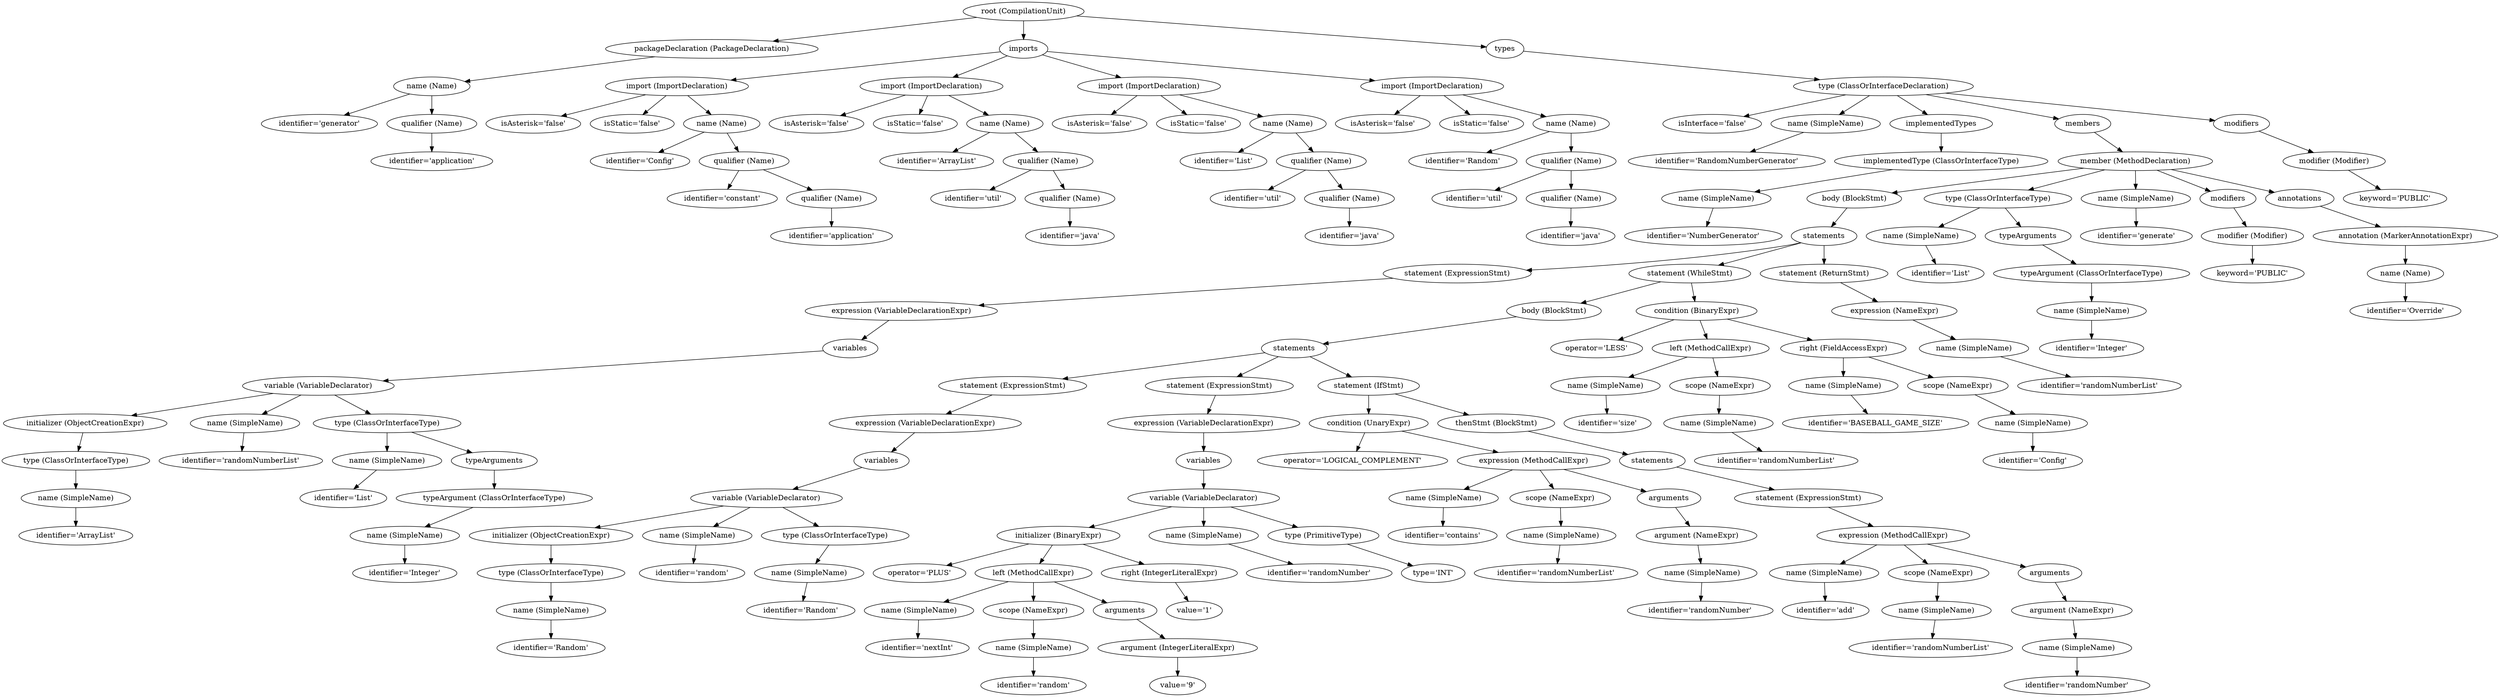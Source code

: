 digraph {
n0 [label="root (CompilationUnit)"];
n1 [label="packageDeclaration (PackageDeclaration)"];
n0 -> n1;
n2 [label="name (Name)"];
n1 -> n2;
n3 [label="identifier='generator'"];
n2 -> n3;
n4 [label="qualifier (Name)"];
n2 -> n4;
n5 [label="identifier='application'"];
n4 -> n5;
n6 [label="imports"];
n0 -> n6;
n7 [label="import (ImportDeclaration)"];
n6 -> n7;
n8 [label="isAsterisk='false'"];
n7 -> n8;
n9 [label="isStatic='false'"];
n7 -> n9;
n10 [label="name (Name)"];
n7 -> n10;
n11 [label="identifier='Config'"];
n10 -> n11;
n12 [label="qualifier (Name)"];
n10 -> n12;
n13 [label="identifier='constant'"];
n12 -> n13;
n14 [label="qualifier (Name)"];
n12 -> n14;
n15 [label="identifier='application'"];
n14 -> n15;
n16 [label="import (ImportDeclaration)"];
n6 -> n16;
n17 [label="isAsterisk='false'"];
n16 -> n17;
n18 [label="isStatic='false'"];
n16 -> n18;
n19 [label="name (Name)"];
n16 -> n19;
n20 [label="identifier='ArrayList'"];
n19 -> n20;
n21 [label="qualifier (Name)"];
n19 -> n21;
n22 [label="identifier='util'"];
n21 -> n22;
n23 [label="qualifier (Name)"];
n21 -> n23;
n24 [label="identifier='java'"];
n23 -> n24;
n25 [label="import (ImportDeclaration)"];
n6 -> n25;
n26 [label="isAsterisk='false'"];
n25 -> n26;
n27 [label="isStatic='false'"];
n25 -> n27;
n28 [label="name (Name)"];
n25 -> n28;
n29 [label="identifier='List'"];
n28 -> n29;
n30 [label="qualifier (Name)"];
n28 -> n30;
n31 [label="identifier='util'"];
n30 -> n31;
n32 [label="qualifier (Name)"];
n30 -> n32;
n33 [label="identifier='java'"];
n32 -> n33;
n34 [label="import (ImportDeclaration)"];
n6 -> n34;
n35 [label="isAsterisk='false'"];
n34 -> n35;
n36 [label="isStatic='false'"];
n34 -> n36;
n37 [label="name (Name)"];
n34 -> n37;
n38 [label="identifier='Random'"];
n37 -> n38;
n39 [label="qualifier (Name)"];
n37 -> n39;
n40 [label="identifier='util'"];
n39 -> n40;
n41 [label="qualifier (Name)"];
n39 -> n41;
n42 [label="identifier='java'"];
n41 -> n42;
n43 [label="types"];
n0 -> n43;
n44 [label="type (ClassOrInterfaceDeclaration)"];
n43 -> n44;
n45 [label="isInterface='false'"];
n44 -> n45;
n46 [label="name (SimpleName)"];
n44 -> n46;
n47 [label="identifier='RandomNumberGenerator'"];
n46 -> n47;
n48 [label="implementedTypes"];
n44 -> n48;
n49 [label="implementedType (ClassOrInterfaceType)"];
n48 -> n49;
n50 [label="name (SimpleName)"];
n49 -> n50;
n51 [label="identifier='NumberGenerator'"];
n50 -> n51;
n52 [label="members"];
n44 -> n52;
n53 [label="member (MethodDeclaration)"];
n52 -> n53;
n54 [label="body (BlockStmt)"];
n53 -> n54;
n55 [label="statements"];
n54 -> n55;
n56 [label="statement (ExpressionStmt)"];
n55 -> n56;
n57 [label="expression (VariableDeclarationExpr)"];
n56 -> n57;
n58 [label="variables"];
n57 -> n58;
n59 [label="variable (VariableDeclarator)"];
n58 -> n59;
n60 [label="initializer (ObjectCreationExpr)"];
n59 -> n60;
n61 [label="type (ClassOrInterfaceType)"];
n60 -> n61;
n62 [label="name (SimpleName)"];
n61 -> n62;
n63 [label="identifier='ArrayList'"];
n62 -> n63;
n64 [label="name (SimpleName)"];
n59 -> n64;
n65 [label="identifier='randomNumberList'"];
n64 -> n65;
n66 [label="type (ClassOrInterfaceType)"];
n59 -> n66;
n67 [label="name (SimpleName)"];
n66 -> n67;
n68 [label="identifier='List'"];
n67 -> n68;
n69 [label="typeArguments"];
n66 -> n69;
n70 [label="typeArgument (ClassOrInterfaceType)"];
n69 -> n70;
n71 [label="name (SimpleName)"];
n70 -> n71;
n72 [label="identifier='Integer'"];
n71 -> n72;
n73 [label="statement (WhileStmt)"];
n55 -> n73;
n74 [label="body (BlockStmt)"];
n73 -> n74;
n75 [label="statements"];
n74 -> n75;
n76 [label="statement (ExpressionStmt)"];
n75 -> n76;
n77 [label="expression (VariableDeclarationExpr)"];
n76 -> n77;
n78 [label="variables"];
n77 -> n78;
n79 [label="variable (VariableDeclarator)"];
n78 -> n79;
n80 [label="initializer (ObjectCreationExpr)"];
n79 -> n80;
n81 [label="type (ClassOrInterfaceType)"];
n80 -> n81;
n82 [label="name (SimpleName)"];
n81 -> n82;
n83 [label="identifier='Random'"];
n82 -> n83;
n84 [label="name (SimpleName)"];
n79 -> n84;
n85 [label="identifier='random'"];
n84 -> n85;
n86 [label="type (ClassOrInterfaceType)"];
n79 -> n86;
n87 [label="name (SimpleName)"];
n86 -> n87;
n88 [label="identifier='Random'"];
n87 -> n88;
n89 [label="statement (ExpressionStmt)"];
n75 -> n89;
n90 [label="expression (VariableDeclarationExpr)"];
n89 -> n90;
n91 [label="variables"];
n90 -> n91;
n92 [label="variable (VariableDeclarator)"];
n91 -> n92;
n93 [label="initializer (BinaryExpr)"];
n92 -> n93;
n94 [label="operator='PLUS'"];
n93 -> n94;
n95 [label="left (MethodCallExpr)"];
n93 -> n95;
n96 [label="name (SimpleName)"];
n95 -> n96;
n97 [label="identifier='nextInt'"];
n96 -> n97;
n98 [label="scope (NameExpr)"];
n95 -> n98;
n99 [label="name (SimpleName)"];
n98 -> n99;
n100 [label="identifier='random'"];
n99 -> n100;
n101 [label="arguments"];
n95 -> n101;
n102 [label="argument (IntegerLiteralExpr)"];
n101 -> n102;
n103 [label="value='9'"];
n102 -> n103;
n104 [label="right (IntegerLiteralExpr)"];
n93 -> n104;
n105 [label="value='1'"];
n104 -> n105;
n106 [label="name (SimpleName)"];
n92 -> n106;
n107 [label="identifier='randomNumber'"];
n106 -> n107;
n108 [label="type (PrimitiveType)"];
n92 -> n108;
n109 [label="type='INT'"];
n108 -> n109;
n110 [label="statement (IfStmt)"];
n75 -> n110;
n111 [label="condition (UnaryExpr)"];
n110 -> n111;
n112 [label="operator='LOGICAL_COMPLEMENT'"];
n111 -> n112;
n113 [label="expression (MethodCallExpr)"];
n111 -> n113;
n114 [label="name (SimpleName)"];
n113 -> n114;
n115 [label="identifier='contains'"];
n114 -> n115;
n116 [label="scope (NameExpr)"];
n113 -> n116;
n117 [label="name (SimpleName)"];
n116 -> n117;
n118 [label="identifier='randomNumberList'"];
n117 -> n118;
n119 [label="arguments"];
n113 -> n119;
n120 [label="argument (NameExpr)"];
n119 -> n120;
n121 [label="name (SimpleName)"];
n120 -> n121;
n122 [label="identifier='randomNumber'"];
n121 -> n122;
n123 [label="thenStmt (BlockStmt)"];
n110 -> n123;
n124 [label="statements"];
n123 -> n124;
n125 [label="statement (ExpressionStmt)"];
n124 -> n125;
n126 [label="expression (MethodCallExpr)"];
n125 -> n126;
n127 [label="name (SimpleName)"];
n126 -> n127;
n128 [label="identifier='add'"];
n127 -> n128;
n129 [label="scope (NameExpr)"];
n126 -> n129;
n130 [label="name (SimpleName)"];
n129 -> n130;
n131 [label="identifier='randomNumberList'"];
n130 -> n131;
n132 [label="arguments"];
n126 -> n132;
n133 [label="argument (NameExpr)"];
n132 -> n133;
n134 [label="name (SimpleName)"];
n133 -> n134;
n135 [label="identifier='randomNumber'"];
n134 -> n135;
n136 [label="condition (BinaryExpr)"];
n73 -> n136;
n137 [label="operator='LESS'"];
n136 -> n137;
n138 [label="left (MethodCallExpr)"];
n136 -> n138;
n139 [label="name (SimpleName)"];
n138 -> n139;
n140 [label="identifier='size'"];
n139 -> n140;
n141 [label="scope (NameExpr)"];
n138 -> n141;
n142 [label="name (SimpleName)"];
n141 -> n142;
n143 [label="identifier='randomNumberList'"];
n142 -> n143;
n144 [label="right (FieldAccessExpr)"];
n136 -> n144;
n145 [label="name (SimpleName)"];
n144 -> n145;
n146 [label="identifier='BASEBALL_GAME_SIZE'"];
n145 -> n146;
n147 [label="scope (NameExpr)"];
n144 -> n147;
n148 [label="name (SimpleName)"];
n147 -> n148;
n149 [label="identifier='Config'"];
n148 -> n149;
n150 [label="statement (ReturnStmt)"];
n55 -> n150;
n151 [label="expression (NameExpr)"];
n150 -> n151;
n152 [label="name (SimpleName)"];
n151 -> n152;
n153 [label="identifier='randomNumberList'"];
n152 -> n153;
n154 [label="type (ClassOrInterfaceType)"];
n53 -> n154;
n155 [label="name (SimpleName)"];
n154 -> n155;
n156 [label="identifier='List'"];
n155 -> n156;
n157 [label="typeArguments"];
n154 -> n157;
n158 [label="typeArgument (ClassOrInterfaceType)"];
n157 -> n158;
n159 [label="name (SimpleName)"];
n158 -> n159;
n160 [label="identifier='Integer'"];
n159 -> n160;
n161 [label="name (SimpleName)"];
n53 -> n161;
n162 [label="identifier='generate'"];
n161 -> n162;
n163 [label="modifiers"];
n53 -> n163;
n164 [label="modifier (Modifier)"];
n163 -> n164;
n165 [label="keyword='PUBLIC'"];
n164 -> n165;
n166 [label="annotations"];
n53 -> n166;
n167 [label="annotation (MarkerAnnotationExpr)"];
n166 -> n167;
n168 [label="name (Name)"];
n167 -> n168;
n169 [label="identifier='Override'"];
n168 -> n169;
n170 [label="modifiers"];
n44 -> n170;
n171 [label="modifier (Modifier)"];
n170 -> n171;
n172 [label="keyword='PUBLIC'"];
n171 -> n172;
}